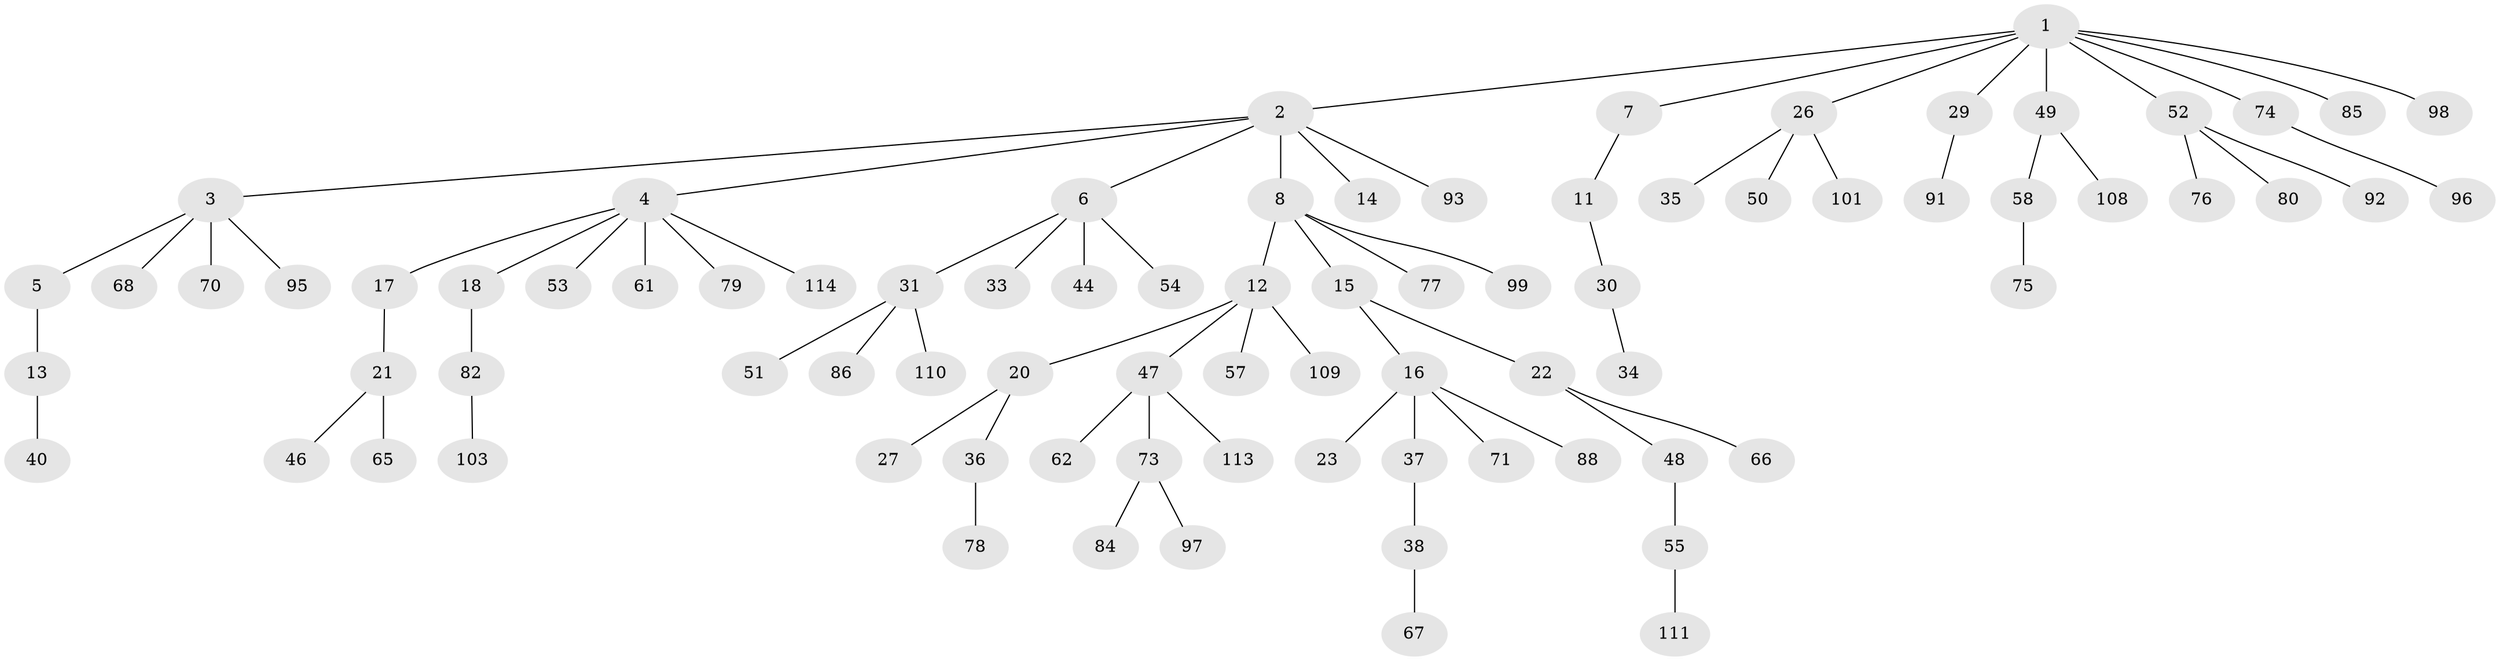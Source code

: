 // original degree distribution, {8: 0.017391304347826087, 6: 0.008695652173913044, 4: 0.034782608695652174, 2: 0.22608695652173913, 5: 0.06086956521739131, 3: 0.12173913043478261, 1: 0.5304347826086957}
// Generated by graph-tools (version 1.1) at 2025/11/02/27/25 16:11:27]
// undirected, 82 vertices, 81 edges
graph export_dot {
graph [start="1"]
  node [color=gray90,style=filled];
  1 [super="+10"];
  2 [super="+81"];
  3 [super="+28"];
  4 [super="+42"];
  5;
  6 [super="+9"];
  7;
  8 [super="+56"];
  11;
  12 [super="+107"];
  13 [super="+19"];
  14 [super="+25"];
  15;
  16 [super="+45"];
  17;
  18 [super="+32"];
  20 [super="+24"];
  21 [super="+112"];
  22 [super="+43"];
  23;
  26 [super="+87"];
  27;
  29 [super="+59"];
  30 [super="+39"];
  31 [super="+41"];
  33;
  34;
  35;
  36 [super="+100"];
  37;
  38 [super="+72"];
  40 [super="+64"];
  44 [super="+69"];
  46;
  47 [super="+60"];
  48;
  49 [super="+102"];
  50;
  51;
  52 [super="+63"];
  53;
  54;
  55 [super="+106"];
  57;
  58 [super="+90"];
  61;
  62;
  65;
  66;
  67;
  68;
  70 [super="+83"];
  71;
  73 [super="+89"];
  74 [super="+94"];
  75;
  76;
  77;
  78;
  79;
  80;
  82 [super="+115"];
  84;
  85;
  86 [super="+105"];
  88 [super="+104"];
  91;
  92;
  93;
  95;
  96;
  97;
  98;
  99;
  101;
  103;
  108;
  109;
  110;
  111;
  113;
  114;
  1 -- 2;
  1 -- 7;
  1 -- 29;
  1 -- 49;
  1 -- 52;
  1 -- 85;
  1 -- 98;
  1 -- 26;
  1 -- 74;
  2 -- 3;
  2 -- 4;
  2 -- 6;
  2 -- 8;
  2 -- 14;
  2 -- 93;
  3 -- 5;
  3 -- 68;
  3 -- 70;
  3 -- 95;
  4 -- 17;
  4 -- 18;
  4 -- 114;
  4 -- 53;
  4 -- 61;
  4 -- 79;
  5 -- 13;
  6 -- 31;
  6 -- 44;
  6 -- 54;
  6 -- 33;
  7 -- 11;
  8 -- 12;
  8 -- 15;
  8 -- 77;
  8 -- 99;
  11 -- 30;
  12 -- 20;
  12 -- 47;
  12 -- 57;
  12 -- 109;
  13 -- 40;
  15 -- 16;
  15 -- 22;
  16 -- 23;
  16 -- 37;
  16 -- 88;
  16 -- 71;
  17 -- 21;
  18 -- 82;
  20 -- 36;
  20 -- 27;
  21 -- 46;
  21 -- 65;
  22 -- 66;
  22 -- 48;
  26 -- 35;
  26 -- 50;
  26 -- 101;
  29 -- 91;
  30 -- 34;
  31 -- 86;
  31 -- 51;
  31 -- 110;
  36 -- 78;
  37 -- 38;
  38 -- 67;
  47 -- 62;
  47 -- 73;
  47 -- 113;
  48 -- 55;
  49 -- 58;
  49 -- 108;
  52 -- 76;
  52 -- 80;
  52 -- 92;
  55 -- 111;
  58 -- 75;
  73 -- 84;
  73 -- 97;
  74 -- 96;
  82 -- 103;
}
